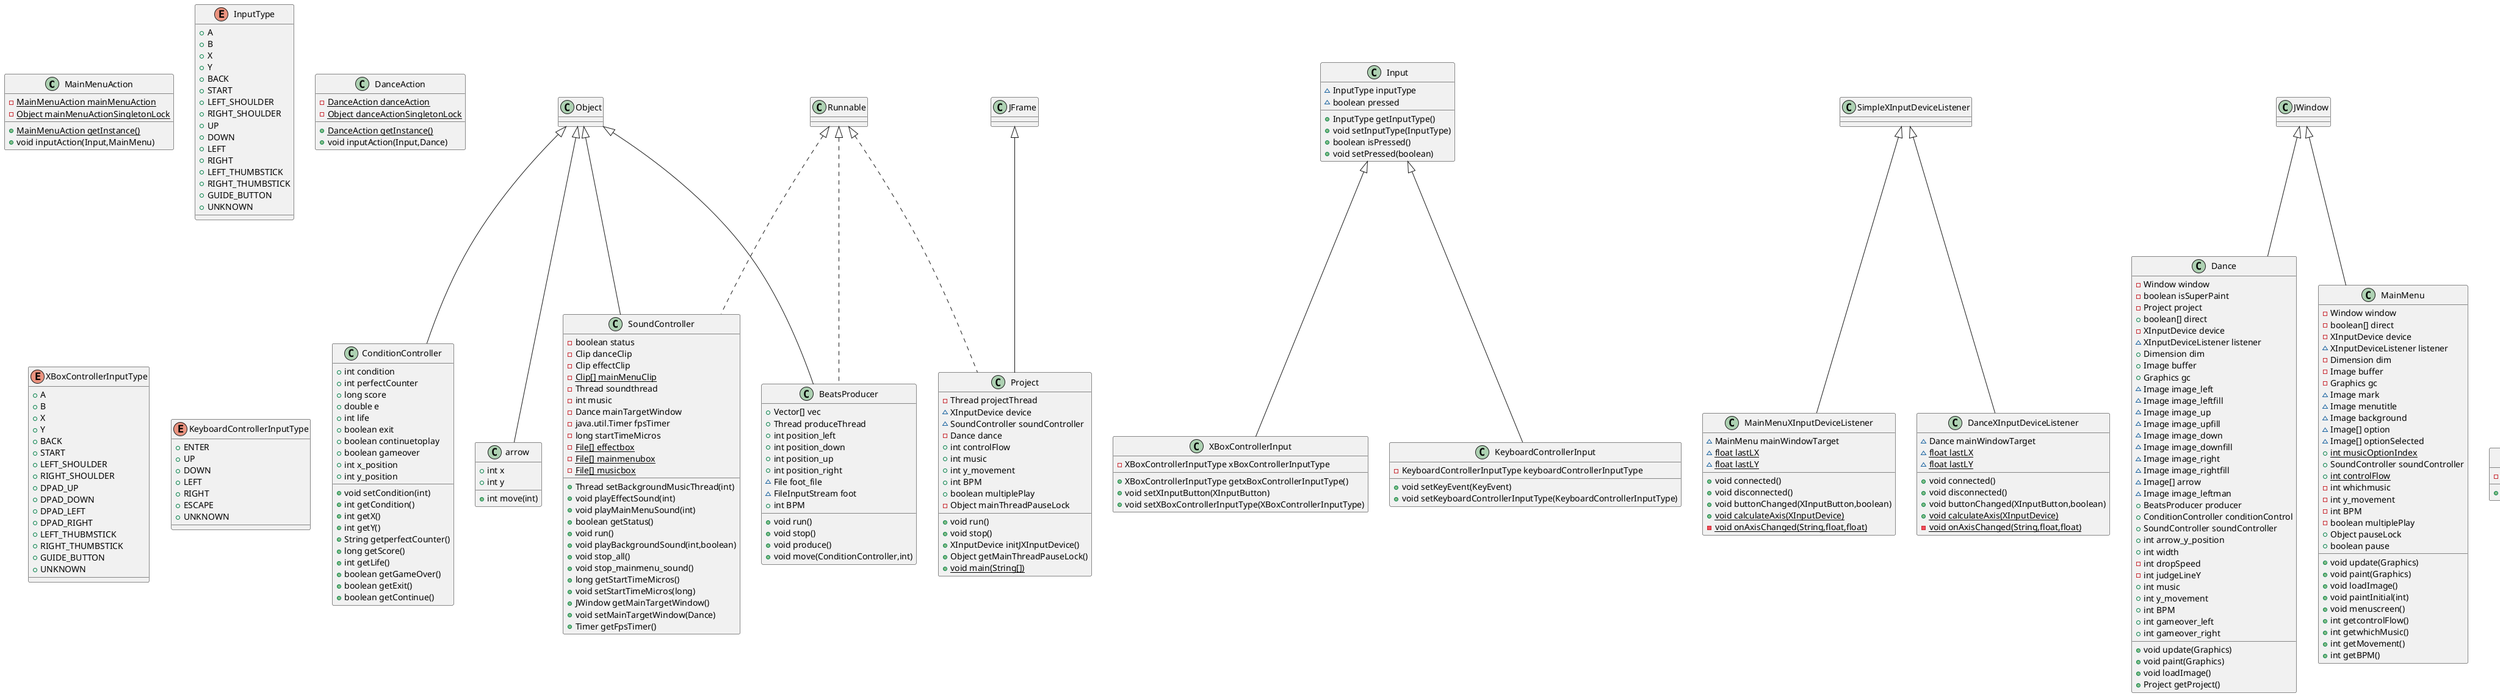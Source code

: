 @startuml
class MainMenuAction {
- {static} MainMenuAction mainMenuAction
- {static} Object mainMenuActionSingletonLock
+ {static} MainMenuAction getInstance()
+ void inputAction(Input,MainMenu)
}


class ConditionController {
+ int condition
+ int perfectCounter
+ long score
+ double e
+ int life
+ boolean exit
+ boolean continuetoplay
+ boolean gameover
+ int x_position
+ int y_position
+ void setCondition(int)
+ int getCondition()
+ int getX()
+ int getY()
+ String getperfectCounter()
+ long getScore()
+ int getLife()
+ boolean getGameOver()
+ boolean getExit()
+ boolean getContinue()
}


class arrow {
+ int x
+ int y
+ int move(int)
}


class Input {
~ InputType inputType
~ boolean pressed
+ InputType getInputType()
+ void setInputType(InputType)
+ boolean isPressed()
+ void setPressed(boolean)
}


enum InputType {
+  A
+  B
+  X
+  Y
+  BACK
+  START
+  LEFT_SHOULDER
+  RIGHT_SHOULDER
+  UP
+  DOWN
+  LEFT
+  RIGHT
+  LEFT_THUMBSTICK
+  RIGHT_THUMBSTICK
+  GUIDE_BUTTON
+  UNKNOWN
}

class DanceAction {
- {static} DanceAction danceAction
- {static} Object danceActionSingletonLock
+ {static} DanceAction getInstance()
+ void inputAction(Input,Dance)
}


class MainMenuXInputDeviceListener {
~ MainMenu mainWindowTarget
~ {static} float lastLX
~ {static} float lastLY
+ void connected()
+ void disconnected()
+ void buttonChanged(XInputButton,boolean)
+ {static} void calculateAxis(XInputDevice)
- {static} void onAxisChanged(String,float,float)
}


class XBoxControllerInput {
- XBoxControllerInputType xBoxControllerInputType
+ XBoxControllerInputType getxBoxControllerInputType()
+ void setXInputButton(XInputButton)
+ void setXBoxControllerInputType(XBoxControllerInputType)
}


enum XBoxControllerInputType {
+  A
+  B
+  X
+  Y
+  BACK
+  START
+  LEFT_SHOULDER
+  RIGHT_SHOULDER
+  DPAD_UP
+  DPAD_DOWN
+  DPAD_LEFT
+  DPAD_RIGHT
+  LEFT_THUBMSTICK
+  RIGHT_THUMBSTICK
+  GUIDE_BUTTON
+  UNKNOWN
}

class BeatsProducer {
+ Vector[] vec
+ Thread produceThread
+ int position_left
+ int position_down
+ int position_up
+ int position_right
~ File foot_file
~ FileInputStream foot
+ int BPM
+ void run()
+ void stop()
+ void produce()
+ void move(ConditionController,int)
}


class Dance {
- Window window
- boolean isSuperPaint
- Project project
+ boolean[] direct
- XInputDevice device
~ XInputDeviceListener listener
+ Dimension dim
+ Image buffer
+ Graphics gc
~ Image image_left
~ Image image_leftfill
~ Image image_up
~ Image image_upfill
~ Image image_down
~ Image image_downfill
~ Image image_right
~ Image image_rightfill
~ Image[] arrow
~ Image image_leftman
+ BeatsProducer producer
+ ConditionController conditionControl
+ SoundController soundController
+ int arrow_y_position
+ int width
- int dropSpeed
- int judgeLineY
+ int music
+ int y_movement
+ int BPM
+ int gameover_left
+ int gameover_right
+ void update(Graphics)
+ void paint(Graphics)
+ void loadImage()
+ Project getProject()
}


class KeyboardControllerInput {
- KeyboardControllerInputType keyboardControllerInputType
+ void setKeyEvent(KeyEvent)
+ void setKeyboardControllerInputType(KeyboardControllerInputType)
}


enum KeyboardControllerInputType {
+  ENTER
+  UP
+  DOWN
+  LEFT
+  RIGHT
+  ESCAPE
+  UNKNOWN
}

class FPSTimerTask {
- Dance mainTargetWindow
+ void run()
}


class MainMenu {
- Window window
- boolean[] direct
- XInputDevice device
~ XInputDeviceListener listener
- Dimension dim
- Image buffer
- Graphics gc
~ Image mark
~ Image menutitle
~ Image background
~ Image[] option
~ Image[] optionSelected
+ {static} int musicOptionIndex
+ SoundController soundController
+ {static} int controlFlow
- int whichmusic
- int y_movement
- int BPM
- boolean multiplePlay
+ Object pauseLock
+ boolean pause
+ void update(Graphics)
+ void paint(Graphics)
+ void loadImage()
+ void paintInitial(int)
+ void menuscreen()
+ int getcontrolFlow()
+ int getwhichMusic()
+ int getMovement()
+ int getBPM()
}


class SoundController {
- boolean status
- Clip danceClip
- Clip effectClip
- {static} Clip[] mainMenuClip
- Thread soundthread
- int music
- Dance mainTargetWindow
- java.util.Timer fpsTimer
- long startTimeMicros
- {static} File[] effectbox
- {static} File[] mainmenubox
- {static} File[] musicbox
+ Thread setBackgroundMusicThread(int)
+ void playEffectSound(int)
+ void playMainMenuSound(int)
+ boolean getStatus()
+ void run()
+ void playBackgroundSound(int,boolean)
+ void stop_all()
+ void stop_mainmenu_sound()
+ long getStartTimeMicros()
+ void setStartTimeMicros(long)
+ JWindow getMainTargetWindow()
+ void setMainTargetWindow(Dance)
+ Timer getFpsTimer()
}


class DanceXInputDeviceListener {
~ Dance mainWindowTarget
~ {static} float lastLX
~ {static} float lastLY
+ void connected()
+ void disconnected()
+ void buttonChanged(XInputButton,boolean)
+ {static} void calculateAxis(XInputDevice)
- {static} void onAxisChanged(String,float,float)
}


class Project {
- Thread projectThread
~ XInputDevice device
~ SoundController soundController
- Dance dance
+ int controlFlow
+ int music
+ int y_movement
+ int BPM
+ boolean multiplePlay
- Object mainThreadPauseLock
+ void run()
+ void stop()
+ XInputDevice initJXInputDevice()
+ Object getMainThreadPauseLock()
+ {static} void main(String[])
}




Object <|-- ConditionController
Object <|-- arrow
SimpleXInputDeviceListener <|-- MainMenuXInputDeviceListener
Input <|-- XBoxControllerInput
Runnable <|.. BeatsProducer
Object <|-- BeatsProducer
JWindow <|-- Dance
Input <|-- KeyboardControllerInput
TimerTask <|-- FPSTimerTask
JWindow <|-- MainMenu
Runnable <|.. SoundController
Object <|-- SoundController
SimpleXInputDeviceListener <|-- DanceXInputDeviceListener
Runnable <|.. Project
JFrame <|-- Project
@enduml
